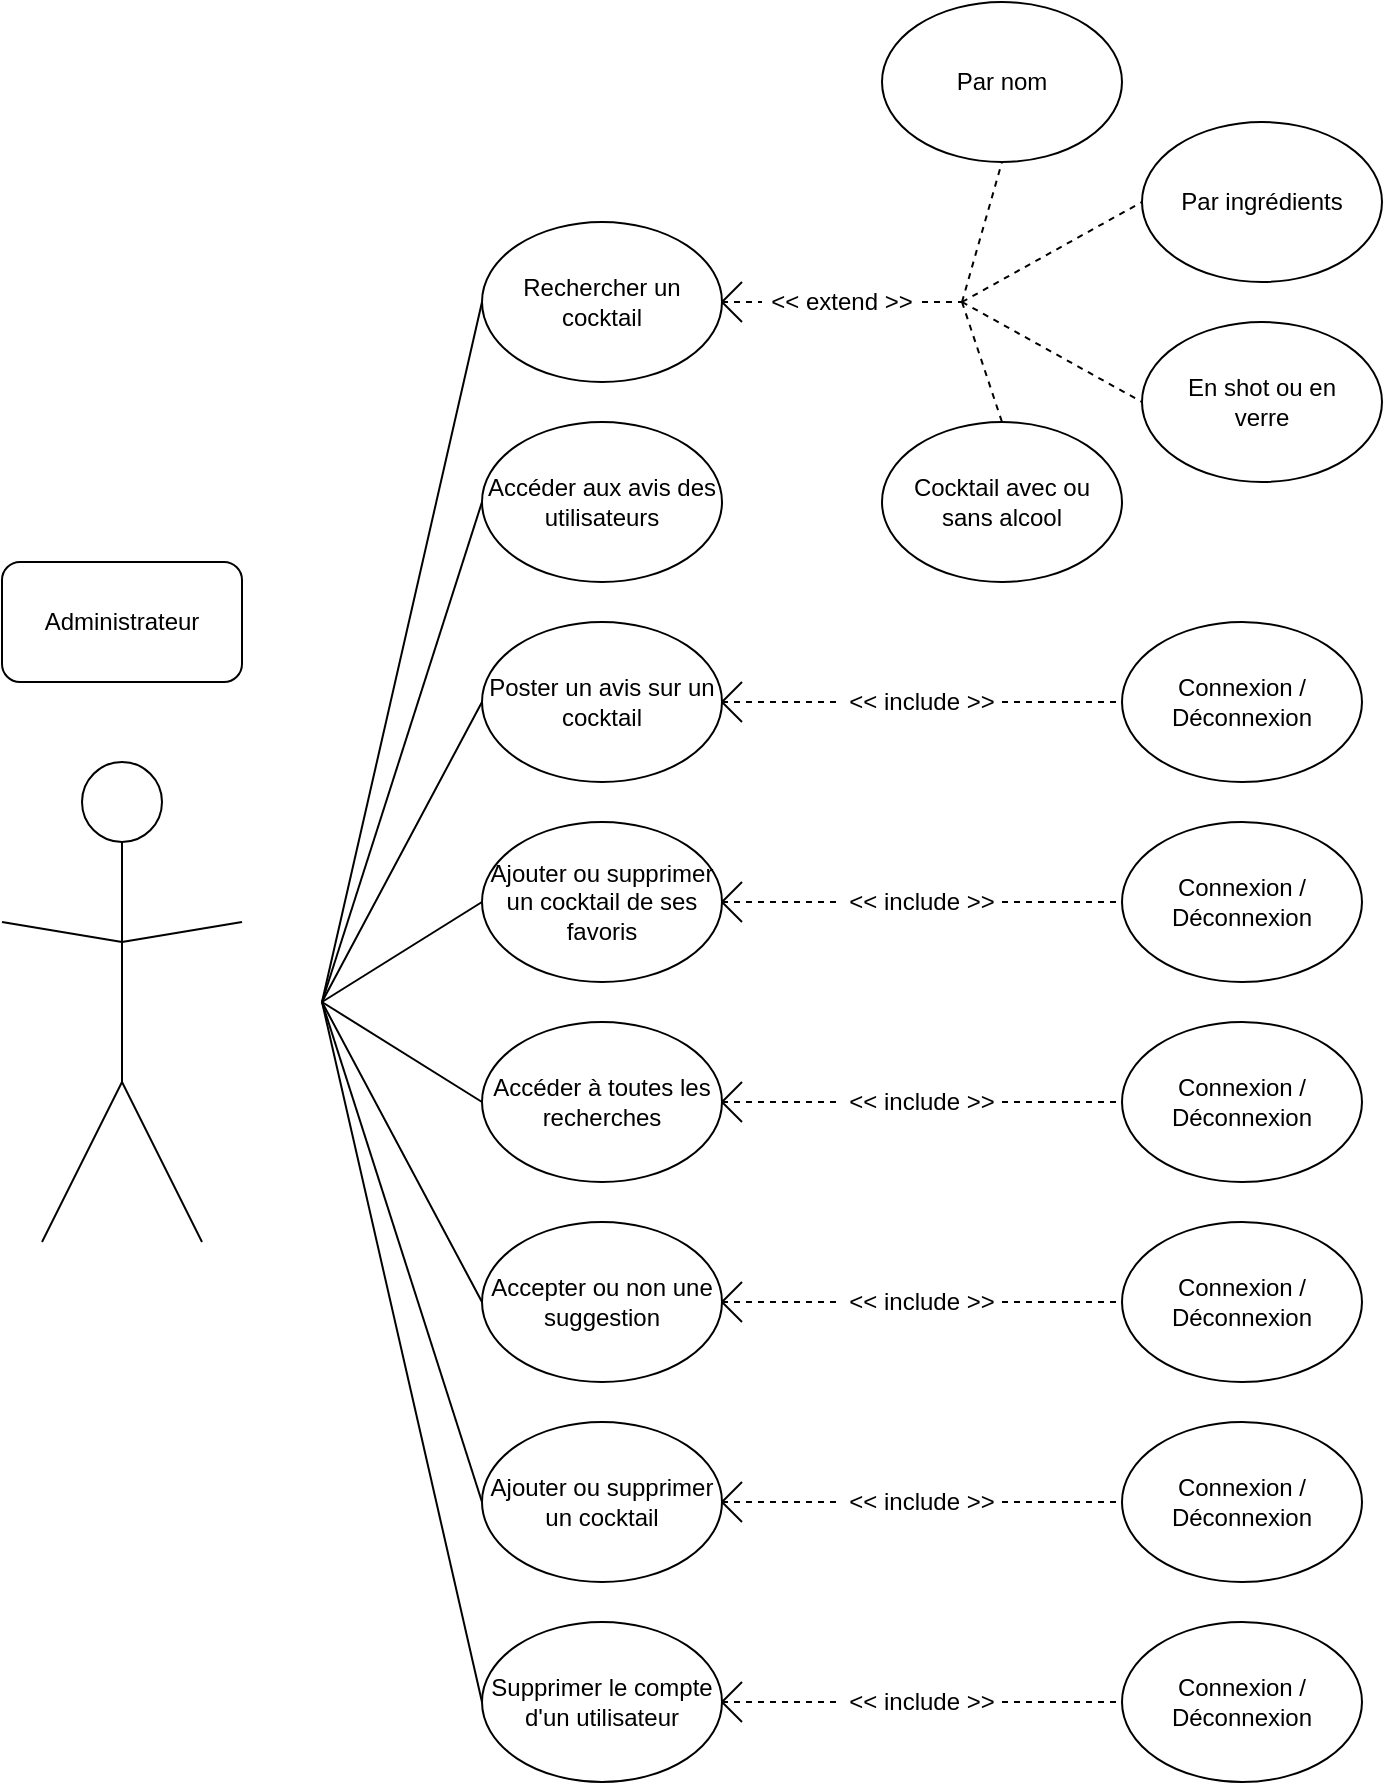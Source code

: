 <mxfile version="13.6.10" type="github">
  <diagram id="3fomOqYG3zGlC_ov1-AQ" name="Page-1">
    <mxGraphModel dx="383" dy="627" grid="1" gridSize="10" guides="1" tooltips="1" connect="1" arrows="1" fold="1" page="1" pageScale="1" pageWidth="827" pageHeight="1169" math="0" shadow="0">
      <root>
        <mxCell id="0" />
        <mxCell id="1" parent="0" />
        <mxCell id="zrgmom0zTqcJu9xCxxjm-1" value="" style="ellipse;whiteSpace=wrap;html=1;" parent="1" vertex="1">
          <mxGeometry x="120" y="460" width="40" height="40" as="geometry" />
        </mxCell>
        <mxCell id="zrgmom0zTqcJu9xCxxjm-2" value="" style="endArrow=none;html=1;entryX=0.5;entryY=1;entryDx=0;entryDy=0;" parent="1" target="zrgmom0zTqcJu9xCxxjm-1" edge="1">
          <mxGeometry width="50" height="50" relative="1" as="geometry">
            <mxPoint x="140" y="620" as="sourcePoint" />
            <mxPoint x="300" y="580" as="targetPoint" />
            <Array as="points" />
          </mxGeometry>
        </mxCell>
        <mxCell id="zrgmom0zTqcJu9xCxxjm-3" value="" style="endArrow=none;html=1;" parent="1" edge="1">
          <mxGeometry width="50" height="50" relative="1" as="geometry">
            <mxPoint x="100" y="700" as="sourcePoint" />
            <mxPoint x="140" y="620" as="targetPoint" />
          </mxGeometry>
        </mxCell>
        <mxCell id="zrgmom0zTqcJu9xCxxjm-4" value="" style="endArrow=none;html=1;" parent="1" edge="1">
          <mxGeometry width="50" height="50" relative="1" as="geometry">
            <mxPoint x="140" y="620" as="sourcePoint" />
            <mxPoint x="180" y="700" as="targetPoint" />
          </mxGeometry>
        </mxCell>
        <mxCell id="zrgmom0zTqcJu9xCxxjm-5" value="" style="endArrow=none;html=1;" parent="1" edge="1">
          <mxGeometry width="50" height="50" relative="1" as="geometry">
            <mxPoint x="140" y="550" as="sourcePoint" />
            <mxPoint x="200" y="540" as="targetPoint" />
          </mxGeometry>
        </mxCell>
        <mxCell id="zrgmom0zTqcJu9xCxxjm-6" value="" style="endArrow=none;html=1;" parent="1" edge="1">
          <mxGeometry width="50" height="50" relative="1" as="geometry">
            <mxPoint x="140" y="550" as="sourcePoint" />
            <mxPoint x="80" y="540" as="targetPoint" />
          </mxGeometry>
        </mxCell>
        <mxCell id="zrgmom0zTqcJu9xCxxjm-7" value="Rechercher un cocktail" style="ellipse;whiteSpace=wrap;html=1;" parent="1" vertex="1">
          <mxGeometry x="320" y="190" width="120" height="80" as="geometry" />
        </mxCell>
        <mxCell id="zrgmom0zTqcJu9xCxxjm-8" value="Accéder aux avis des utilisateurs" style="ellipse;whiteSpace=wrap;html=1;" parent="1" vertex="1">
          <mxGeometry x="320" y="290" width="120" height="80" as="geometry" />
        </mxCell>
        <mxCell id="zrgmom0zTqcJu9xCxxjm-9" value="" style="endArrow=none;html=1;entryX=0;entryY=0.5;entryDx=0;entryDy=0;" parent="1" target="zrgmom0zTqcJu9xCxxjm-7" edge="1">
          <mxGeometry width="50" height="50" relative="1" as="geometry">
            <mxPoint x="240" y="580" as="sourcePoint" />
            <mxPoint x="300" y="570" as="targetPoint" />
          </mxGeometry>
        </mxCell>
        <mxCell id="zrgmom0zTqcJu9xCxxjm-10" value="" style="endArrow=none;html=1;entryX=0;entryY=0.5;entryDx=0;entryDy=0;" parent="1" target="zrgmom0zTqcJu9xCxxjm-8" edge="1">
          <mxGeometry width="50" height="50" relative="1" as="geometry">
            <mxPoint x="240" y="580" as="sourcePoint" />
            <mxPoint x="330" y="510" as="targetPoint" />
          </mxGeometry>
        </mxCell>
        <mxCell id="zrgmom0zTqcJu9xCxxjm-11" value="Administrateur" style="rounded=1;whiteSpace=wrap;html=1;" parent="1" vertex="1">
          <mxGeometry x="80" y="360" width="120" height="60" as="geometry" />
        </mxCell>
        <mxCell id="zrgmom0zTqcJu9xCxxjm-12" value="Poster un avis sur un cocktail" style="ellipse;whiteSpace=wrap;html=1;" parent="1" vertex="1">
          <mxGeometry x="320" y="390" width="120" height="80" as="geometry" />
        </mxCell>
        <mxCell id="zrgmom0zTqcJu9xCxxjm-13" value="Ajouter ou supprimer un cocktail de ses favoris" style="ellipse;whiteSpace=wrap;html=1;" parent="1" vertex="1">
          <mxGeometry x="320" y="490" width="120" height="80" as="geometry" />
        </mxCell>
        <mxCell id="zrgmom0zTqcJu9xCxxjm-14" value="Accéder à toutes les recherches" style="ellipse;whiteSpace=wrap;html=1;" parent="1" vertex="1">
          <mxGeometry x="320" y="590" width="120" height="80" as="geometry" />
        </mxCell>
        <mxCell id="zrgmom0zTqcJu9xCxxjm-15" value="Accepter ou non une suggestion" style="ellipse;whiteSpace=wrap;html=1;" parent="1" vertex="1">
          <mxGeometry x="320" y="690" width="120" height="80" as="geometry" />
        </mxCell>
        <mxCell id="zrgmom0zTqcJu9xCxxjm-16" value="" style="endArrow=none;html=1;entryX=0;entryY=0.5;entryDx=0;entryDy=0;" parent="1" target="zrgmom0zTqcJu9xCxxjm-12" edge="1">
          <mxGeometry width="50" height="50" relative="1" as="geometry">
            <mxPoint x="240" y="580" as="sourcePoint" />
            <mxPoint x="330.0" y="390" as="targetPoint" />
          </mxGeometry>
        </mxCell>
        <mxCell id="zrgmom0zTqcJu9xCxxjm-17" value="" style="endArrow=none;html=1;entryX=0;entryY=0.5;entryDx=0;entryDy=0;" parent="1" target="zrgmom0zTqcJu9xCxxjm-13" edge="1">
          <mxGeometry width="50" height="50" relative="1" as="geometry">
            <mxPoint x="240" y="580" as="sourcePoint" />
            <mxPoint x="330.0" y="490" as="targetPoint" />
          </mxGeometry>
        </mxCell>
        <mxCell id="zrgmom0zTqcJu9xCxxjm-18" value="" style="endArrow=none;html=1;entryX=0;entryY=0.5;entryDx=0;entryDy=0;" parent="1" target="zrgmom0zTqcJu9xCxxjm-14" edge="1">
          <mxGeometry width="50" height="50" relative="1" as="geometry">
            <mxPoint x="240" y="580" as="sourcePoint" />
            <mxPoint x="330.0" y="590" as="targetPoint" />
          </mxGeometry>
        </mxCell>
        <mxCell id="zrgmom0zTqcJu9xCxxjm-19" value="" style="endArrow=none;html=1;entryX=0;entryY=0.5;entryDx=0;entryDy=0;" parent="1" target="zrgmom0zTqcJu9xCxxjm-15" edge="1">
          <mxGeometry width="50" height="50" relative="1" as="geometry">
            <mxPoint x="240" y="580" as="sourcePoint" />
            <mxPoint x="330.0" y="690" as="targetPoint" />
          </mxGeometry>
        </mxCell>
        <mxCell id="zrgmom0zTqcJu9xCxxjm-20" value="Ajouter ou supprimer un cocktail" style="ellipse;whiteSpace=wrap;html=1;" parent="1" vertex="1">
          <mxGeometry x="320" y="790" width="120" height="80" as="geometry" />
        </mxCell>
        <mxCell id="zrgmom0zTqcJu9xCxxjm-21" value="Supprimer le compte d&#39;un utilisateur" style="ellipse;whiteSpace=wrap;html=1;" parent="1" vertex="1">
          <mxGeometry x="320" y="890" width="120" height="80" as="geometry" />
        </mxCell>
        <mxCell id="zrgmom0zTqcJu9xCxxjm-22" value="" style="endArrow=none;html=1;entryX=0;entryY=0.5;entryDx=0;entryDy=0;" parent="1" target="zrgmom0zTqcJu9xCxxjm-20" edge="1">
          <mxGeometry width="50" height="50" relative="1" as="geometry">
            <mxPoint x="240" y="580" as="sourcePoint" />
            <mxPoint x="330" y="740" as="targetPoint" />
          </mxGeometry>
        </mxCell>
        <mxCell id="zrgmom0zTqcJu9xCxxjm-23" value="" style="endArrow=none;html=1;entryX=0;entryY=0.5;entryDx=0;entryDy=0;" parent="1" target="zrgmom0zTqcJu9xCxxjm-21" edge="1">
          <mxGeometry width="50" height="50" relative="1" as="geometry">
            <mxPoint x="240" y="580" as="sourcePoint" />
            <mxPoint x="330" y="840" as="targetPoint" />
          </mxGeometry>
        </mxCell>
        <mxCell id="zrgmom0zTqcJu9xCxxjm-24" value="" style="endArrow=none;html=1;" parent="1" edge="1">
          <mxGeometry width="50" height="50" relative="1" as="geometry">
            <mxPoint x="440" y="630" as="sourcePoint" />
            <mxPoint x="450" y="620" as="targetPoint" />
          </mxGeometry>
        </mxCell>
        <mxCell id="zrgmom0zTqcJu9xCxxjm-25" value="" style="endArrow=none;html=1;" parent="1" edge="1">
          <mxGeometry width="50" height="50" relative="1" as="geometry">
            <mxPoint x="440" y="630" as="sourcePoint" />
            <mxPoint x="450" y="640" as="targetPoint" />
          </mxGeometry>
        </mxCell>
        <mxCell id="zrgmom0zTqcJu9xCxxjm-26" value="" style="endArrow=none;dashed=1;html=1;entryX=0;entryY=0.5;entryDx=0;entryDy=0;" parent="1" target="zrgmom0zTqcJu9xCxxjm-27" edge="1">
          <mxGeometry width="50" height="50" relative="1" as="geometry">
            <mxPoint x="440" y="630" as="sourcePoint" />
            <mxPoint x="500" y="630" as="targetPoint" />
          </mxGeometry>
        </mxCell>
        <mxCell id="zrgmom0zTqcJu9xCxxjm-27" value="&amp;lt;&amp;lt; include &amp;gt;&amp;gt;" style="text;html=1;strokeColor=none;fillColor=none;align=center;verticalAlign=middle;whiteSpace=wrap;rounded=0;" parent="1" vertex="1">
          <mxGeometry x="500" y="620" width="80" height="20" as="geometry" />
        </mxCell>
        <mxCell id="zrgmom0zTqcJu9xCxxjm-28" value="" style="endArrow=none;dashed=1;html=1;exitX=1;exitY=0.5;exitDx=0;exitDy=0;" parent="1" source="zrgmom0zTqcJu9xCxxjm-27" edge="1">
          <mxGeometry width="50" height="50" relative="1" as="geometry">
            <mxPoint x="450" y="640" as="sourcePoint" />
            <mxPoint x="640" y="630" as="targetPoint" />
          </mxGeometry>
        </mxCell>
        <mxCell id="zrgmom0zTqcJu9xCxxjm-29" value="" style="endArrow=none;html=1;" parent="1" edge="1">
          <mxGeometry width="50" height="50" relative="1" as="geometry">
            <mxPoint x="440.0" y="730" as="sourcePoint" />
            <mxPoint x="450.0" y="720" as="targetPoint" />
          </mxGeometry>
        </mxCell>
        <mxCell id="zrgmom0zTqcJu9xCxxjm-30" value="" style="endArrow=none;html=1;" parent="1" edge="1">
          <mxGeometry width="50" height="50" relative="1" as="geometry">
            <mxPoint x="440.0" y="730" as="sourcePoint" />
            <mxPoint x="450.0" y="740" as="targetPoint" />
          </mxGeometry>
        </mxCell>
        <mxCell id="zrgmom0zTqcJu9xCxxjm-31" value="" style="endArrow=none;dashed=1;html=1;entryX=0;entryY=0.5;entryDx=0;entryDy=0;" parent="1" target="zrgmom0zTqcJu9xCxxjm-32" edge="1">
          <mxGeometry width="50" height="50" relative="1" as="geometry">
            <mxPoint x="440.0" y="730" as="sourcePoint" />
            <mxPoint x="500" y="730" as="targetPoint" />
          </mxGeometry>
        </mxCell>
        <mxCell id="zrgmom0zTqcJu9xCxxjm-32" value="&amp;lt;&amp;lt; include &amp;gt;&amp;gt;" style="text;html=1;strokeColor=none;fillColor=none;align=center;verticalAlign=middle;whiteSpace=wrap;rounded=0;" parent="1" vertex="1">
          <mxGeometry x="500" y="720" width="80" height="20" as="geometry" />
        </mxCell>
        <mxCell id="zrgmom0zTqcJu9xCxxjm-33" value="" style="endArrow=none;dashed=1;html=1;exitX=1;exitY=0.5;exitDx=0;exitDy=0;" parent="1" source="zrgmom0zTqcJu9xCxxjm-32" edge="1">
          <mxGeometry width="50" height="50" relative="1" as="geometry">
            <mxPoint x="450" y="740" as="sourcePoint" />
            <mxPoint x="640" y="730" as="targetPoint" />
          </mxGeometry>
        </mxCell>
        <mxCell id="zrgmom0zTqcJu9xCxxjm-34" value="" style="endArrow=none;html=1;" parent="1" edge="1">
          <mxGeometry width="50" height="50" relative="1" as="geometry">
            <mxPoint x="440.0" y="830" as="sourcePoint" />
            <mxPoint x="450.0" y="820" as="targetPoint" />
          </mxGeometry>
        </mxCell>
        <mxCell id="zrgmom0zTqcJu9xCxxjm-35" value="" style="endArrow=none;html=1;" parent="1" edge="1">
          <mxGeometry width="50" height="50" relative="1" as="geometry">
            <mxPoint x="440.0" y="830" as="sourcePoint" />
            <mxPoint x="450.0" y="840" as="targetPoint" />
          </mxGeometry>
        </mxCell>
        <mxCell id="zrgmom0zTqcJu9xCxxjm-36" value="" style="endArrow=none;dashed=1;html=1;entryX=0;entryY=0.5;entryDx=0;entryDy=0;" parent="1" target="zrgmom0zTqcJu9xCxxjm-37" edge="1">
          <mxGeometry width="50" height="50" relative="1" as="geometry">
            <mxPoint x="440.0" y="830" as="sourcePoint" />
            <mxPoint x="500" y="830" as="targetPoint" />
          </mxGeometry>
        </mxCell>
        <mxCell id="zrgmom0zTqcJu9xCxxjm-37" value="&amp;lt;&amp;lt; include &amp;gt;&amp;gt;" style="text;html=1;strokeColor=none;fillColor=none;align=center;verticalAlign=middle;whiteSpace=wrap;rounded=0;" parent="1" vertex="1">
          <mxGeometry x="500" y="820" width="80" height="20" as="geometry" />
        </mxCell>
        <mxCell id="zrgmom0zTqcJu9xCxxjm-38" value="" style="endArrow=none;dashed=1;html=1;exitX=1;exitY=0.5;exitDx=0;exitDy=0;" parent="1" source="zrgmom0zTqcJu9xCxxjm-37" edge="1">
          <mxGeometry width="50" height="50" relative="1" as="geometry">
            <mxPoint x="450" y="840" as="sourcePoint" />
            <mxPoint x="640" y="830" as="targetPoint" />
          </mxGeometry>
        </mxCell>
        <mxCell id="zrgmom0zTqcJu9xCxxjm-39" value="" style="endArrow=none;html=1;" parent="1" edge="1">
          <mxGeometry width="50" height="50" relative="1" as="geometry">
            <mxPoint x="440.0" y="930.0" as="sourcePoint" />
            <mxPoint x="450.0" y="920.0" as="targetPoint" />
          </mxGeometry>
        </mxCell>
        <mxCell id="zrgmom0zTqcJu9xCxxjm-40" value="" style="endArrow=none;html=1;" parent="1" edge="1">
          <mxGeometry width="50" height="50" relative="1" as="geometry">
            <mxPoint x="440.0" y="930.0" as="sourcePoint" />
            <mxPoint x="450.0" y="940.0" as="targetPoint" />
          </mxGeometry>
        </mxCell>
        <mxCell id="zrgmom0zTqcJu9xCxxjm-41" value="" style="endArrow=none;dashed=1;html=1;entryX=0;entryY=0.5;entryDx=0;entryDy=0;" parent="1" target="zrgmom0zTqcJu9xCxxjm-42" edge="1">
          <mxGeometry width="50" height="50" relative="1" as="geometry">
            <mxPoint x="440.0" y="930.0" as="sourcePoint" />
            <mxPoint x="500" y="930" as="targetPoint" />
          </mxGeometry>
        </mxCell>
        <mxCell id="zrgmom0zTqcJu9xCxxjm-42" value="&amp;lt;&amp;lt; include &amp;gt;&amp;gt;" style="text;html=1;strokeColor=none;fillColor=none;align=center;verticalAlign=middle;whiteSpace=wrap;rounded=0;" parent="1" vertex="1">
          <mxGeometry x="500" y="920" width="80" height="20" as="geometry" />
        </mxCell>
        <mxCell id="zrgmom0zTqcJu9xCxxjm-43" value="" style="endArrow=none;dashed=1;html=1;exitX=1;exitY=0.5;exitDx=0;exitDy=0;" parent="1" source="zrgmom0zTqcJu9xCxxjm-42" edge="1">
          <mxGeometry width="50" height="50" relative="1" as="geometry">
            <mxPoint x="450" y="940" as="sourcePoint" />
            <mxPoint x="640" y="930.0" as="targetPoint" />
          </mxGeometry>
        </mxCell>
        <mxCell id="zrgmom0zTqcJu9xCxxjm-44" value="Connexion / Déconnexion" style="ellipse;whiteSpace=wrap;html=1;" parent="1" vertex="1">
          <mxGeometry x="640" y="890" width="120" height="80" as="geometry" />
        </mxCell>
        <mxCell id="zrgmom0zTqcJu9xCxxjm-45" value="Connexion / Déconnexion" style="ellipse;whiteSpace=wrap;html=1;" parent="1" vertex="1">
          <mxGeometry x="640" y="790" width="120" height="80" as="geometry" />
        </mxCell>
        <mxCell id="zrgmom0zTqcJu9xCxxjm-46" value="Connexion / Déconnexion" style="ellipse;whiteSpace=wrap;html=1;" parent="1" vertex="1">
          <mxGeometry x="640" y="690" width="120" height="80" as="geometry" />
        </mxCell>
        <mxCell id="zrgmom0zTqcJu9xCxxjm-47" value="Connexion / Déconnexion" style="ellipse;whiteSpace=wrap;html=1;" parent="1" vertex="1">
          <mxGeometry x="640" y="590" width="120" height="80" as="geometry" />
        </mxCell>
        <mxCell id="zrgmom0zTqcJu9xCxxjm-48" value="" style="endArrow=none;html=1;" parent="1" edge="1">
          <mxGeometry width="50" height="50" relative="1" as="geometry">
            <mxPoint x="440" y="530" as="sourcePoint" />
            <mxPoint x="450" y="520" as="targetPoint" />
          </mxGeometry>
        </mxCell>
        <mxCell id="zrgmom0zTqcJu9xCxxjm-49" value="" style="endArrow=none;html=1;" parent="1" edge="1">
          <mxGeometry width="50" height="50" relative="1" as="geometry">
            <mxPoint x="440" y="530" as="sourcePoint" />
            <mxPoint x="450" y="540" as="targetPoint" />
          </mxGeometry>
        </mxCell>
        <mxCell id="zrgmom0zTqcJu9xCxxjm-50" value="" style="endArrow=none;dashed=1;html=1;entryX=0;entryY=0.5;entryDx=0;entryDy=0;" parent="1" target="zrgmom0zTqcJu9xCxxjm-51" edge="1">
          <mxGeometry width="50" height="50" relative="1" as="geometry">
            <mxPoint x="440" y="530" as="sourcePoint" />
            <mxPoint x="500" y="530" as="targetPoint" />
          </mxGeometry>
        </mxCell>
        <mxCell id="zrgmom0zTqcJu9xCxxjm-51" value="&amp;lt;&amp;lt; include &amp;gt;&amp;gt;" style="text;html=1;strokeColor=none;fillColor=none;align=center;verticalAlign=middle;whiteSpace=wrap;rounded=0;" parent="1" vertex="1">
          <mxGeometry x="500" y="520" width="80" height="20" as="geometry" />
        </mxCell>
        <mxCell id="zrgmom0zTqcJu9xCxxjm-52" value="" style="endArrow=none;dashed=1;html=1;exitX=1;exitY=0.5;exitDx=0;exitDy=0;" parent="1" source="zrgmom0zTqcJu9xCxxjm-51" edge="1">
          <mxGeometry width="50" height="50" relative="1" as="geometry">
            <mxPoint x="450" y="540" as="sourcePoint" />
            <mxPoint x="640" y="530" as="targetPoint" />
          </mxGeometry>
        </mxCell>
        <mxCell id="zrgmom0zTqcJu9xCxxjm-53" value="Connexion / Déconnexion" style="ellipse;whiteSpace=wrap;html=1;" parent="1" vertex="1">
          <mxGeometry x="640" y="490" width="120" height="80" as="geometry" />
        </mxCell>
        <mxCell id="zrgmom0zTqcJu9xCxxjm-54" value="" style="endArrow=none;html=1;" parent="1" edge="1">
          <mxGeometry width="50" height="50" relative="1" as="geometry">
            <mxPoint x="440" y="430" as="sourcePoint" />
            <mxPoint x="450" y="420" as="targetPoint" />
          </mxGeometry>
        </mxCell>
        <mxCell id="zrgmom0zTqcJu9xCxxjm-55" value="" style="endArrow=none;html=1;" parent="1" edge="1">
          <mxGeometry width="50" height="50" relative="1" as="geometry">
            <mxPoint x="440" y="430" as="sourcePoint" />
            <mxPoint x="450" y="440" as="targetPoint" />
          </mxGeometry>
        </mxCell>
        <mxCell id="zrgmom0zTqcJu9xCxxjm-56" value="" style="endArrow=none;dashed=1;html=1;entryX=0;entryY=0.5;entryDx=0;entryDy=0;" parent="1" target="zrgmom0zTqcJu9xCxxjm-57" edge="1">
          <mxGeometry width="50" height="50" relative="1" as="geometry">
            <mxPoint x="440" y="430" as="sourcePoint" />
            <mxPoint x="500" y="430" as="targetPoint" />
          </mxGeometry>
        </mxCell>
        <mxCell id="zrgmom0zTqcJu9xCxxjm-57" value="&amp;lt;&amp;lt; include &amp;gt;&amp;gt;" style="text;html=1;strokeColor=none;fillColor=none;align=center;verticalAlign=middle;whiteSpace=wrap;rounded=0;" parent="1" vertex="1">
          <mxGeometry x="500" y="420" width="80" height="20" as="geometry" />
        </mxCell>
        <mxCell id="zrgmom0zTqcJu9xCxxjm-58" value="" style="endArrow=none;dashed=1;html=1;exitX=1;exitY=0.5;exitDx=0;exitDy=0;" parent="1" source="zrgmom0zTqcJu9xCxxjm-57" edge="1">
          <mxGeometry width="50" height="50" relative="1" as="geometry">
            <mxPoint x="450" y="440" as="sourcePoint" />
            <mxPoint x="640" y="430" as="targetPoint" />
          </mxGeometry>
        </mxCell>
        <mxCell id="zrgmom0zTqcJu9xCxxjm-59" value="Connexion / Déconnexion" style="ellipse;whiteSpace=wrap;html=1;" parent="1" vertex="1">
          <mxGeometry x="640" y="390" width="120" height="80" as="geometry" />
        </mxCell>
        <mxCell id="zrgmom0zTqcJu9xCxxjm-60" value="Par nom" style="ellipse;whiteSpace=wrap;html=1;" parent="1" vertex="1">
          <mxGeometry x="520" y="80" width="120" height="80" as="geometry" />
        </mxCell>
        <mxCell id="zrgmom0zTqcJu9xCxxjm-61" value="En shot ou en&lt;br&gt;verre" style="ellipse;whiteSpace=wrap;html=1;" parent="1" vertex="1">
          <mxGeometry x="650" y="240" width="120" height="80" as="geometry" />
        </mxCell>
        <mxCell id="zrgmom0zTqcJu9xCxxjm-62" value="Cocktail avec ou&lt;br&gt;sans alcool" style="ellipse;whiteSpace=wrap;html=1;" parent="1" vertex="1">
          <mxGeometry x="520" y="290" width="120" height="80" as="geometry" />
        </mxCell>
        <mxCell id="zrgmom0zTqcJu9xCxxjm-63" value="Par ingrédients" style="ellipse;whiteSpace=wrap;html=1;" parent="1" vertex="1">
          <mxGeometry x="650" y="140" width="120" height="80" as="geometry" />
        </mxCell>
        <mxCell id="rDSQ3GWJ0LcBqvGiYxG4-1" value="" style="endArrow=none;html=1;" edge="1" parent="1">
          <mxGeometry width="50" height="50" relative="1" as="geometry">
            <mxPoint x="440" y="230" as="sourcePoint" />
            <mxPoint x="450" y="220" as="targetPoint" />
          </mxGeometry>
        </mxCell>
        <mxCell id="rDSQ3GWJ0LcBqvGiYxG4-2" value="" style="endArrow=none;html=1;" edge="1" parent="1">
          <mxGeometry width="50" height="50" relative="1" as="geometry">
            <mxPoint x="440" y="230" as="sourcePoint" />
            <mxPoint x="450" y="240" as="targetPoint" />
          </mxGeometry>
        </mxCell>
        <mxCell id="rDSQ3GWJ0LcBqvGiYxG4-3" value="" style="endArrow=none;dashed=1;html=1;entryX=0;entryY=0.5;entryDx=0;entryDy=0;" edge="1" parent="1" target="rDSQ3GWJ0LcBqvGiYxG4-4">
          <mxGeometry width="50" height="50" relative="1" as="geometry">
            <mxPoint x="440" y="230" as="sourcePoint" />
            <mxPoint x="500" y="230" as="targetPoint" />
          </mxGeometry>
        </mxCell>
        <mxCell id="rDSQ3GWJ0LcBqvGiYxG4-4" value="&amp;lt;&amp;lt; extend &amp;gt;&amp;gt;" style="text;html=1;strokeColor=none;fillColor=none;align=center;verticalAlign=middle;whiteSpace=wrap;rounded=0;" vertex="1" parent="1">
          <mxGeometry x="460" y="220" width="80" height="20" as="geometry" />
        </mxCell>
        <mxCell id="rDSQ3GWJ0LcBqvGiYxG4-5" value="" style="endArrow=none;dashed=1;html=1;entryX=0.5;entryY=1;entryDx=0;entryDy=0;" edge="1" parent="1" target="zrgmom0zTqcJu9xCxxjm-60">
          <mxGeometry width="50" height="50" relative="1" as="geometry">
            <mxPoint x="560" y="230" as="sourcePoint" />
            <mxPoint x="640" y="230" as="targetPoint" />
          </mxGeometry>
        </mxCell>
        <mxCell id="rDSQ3GWJ0LcBqvGiYxG4-6" value="" style="endArrow=none;dashed=1;html=1;entryX=0;entryY=0.5;entryDx=0;entryDy=0;" edge="1" parent="1" target="zrgmom0zTqcJu9xCxxjm-63">
          <mxGeometry width="50" height="50" relative="1" as="geometry">
            <mxPoint x="560" y="230" as="sourcePoint" />
            <mxPoint x="650.0" y="240" as="targetPoint" />
          </mxGeometry>
        </mxCell>
        <mxCell id="rDSQ3GWJ0LcBqvGiYxG4-7" value="" style="endArrow=none;dashed=1;html=1;entryX=0;entryY=0.5;entryDx=0;entryDy=0;" edge="1" parent="1" target="zrgmom0zTqcJu9xCxxjm-61">
          <mxGeometry width="50" height="50" relative="1" as="geometry">
            <mxPoint x="560" y="230" as="sourcePoint" />
            <mxPoint x="660.0" y="250" as="targetPoint" />
          </mxGeometry>
        </mxCell>
        <mxCell id="rDSQ3GWJ0LcBqvGiYxG4-8" value="" style="endArrow=none;dashed=1;html=1;entryX=0.5;entryY=0;entryDx=0;entryDy=0;" edge="1" parent="1" target="zrgmom0zTqcJu9xCxxjm-62">
          <mxGeometry width="50" height="50" relative="1" as="geometry">
            <mxPoint x="560" y="230" as="sourcePoint" />
            <mxPoint x="670.0" y="260" as="targetPoint" />
          </mxGeometry>
        </mxCell>
        <mxCell id="rDSQ3GWJ0LcBqvGiYxG4-9" value="" style="endArrow=none;dashed=1;html=1;exitX=1;exitY=0.5;exitDx=0;exitDy=0;" edge="1" parent="1" source="rDSQ3GWJ0LcBqvGiYxG4-4">
          <mxGeometry width="50" height="50" relative="1" as="geometry">
            <mxPoint x="600.0" y="270" as="sourcePoint" />
            <mxPoint x="560" y="230" as="targetPoint" />
          </mxGeometry>
        </mxCell>
      </root>
    </mxGraphModel>
  </diagram>
</mxfile>
